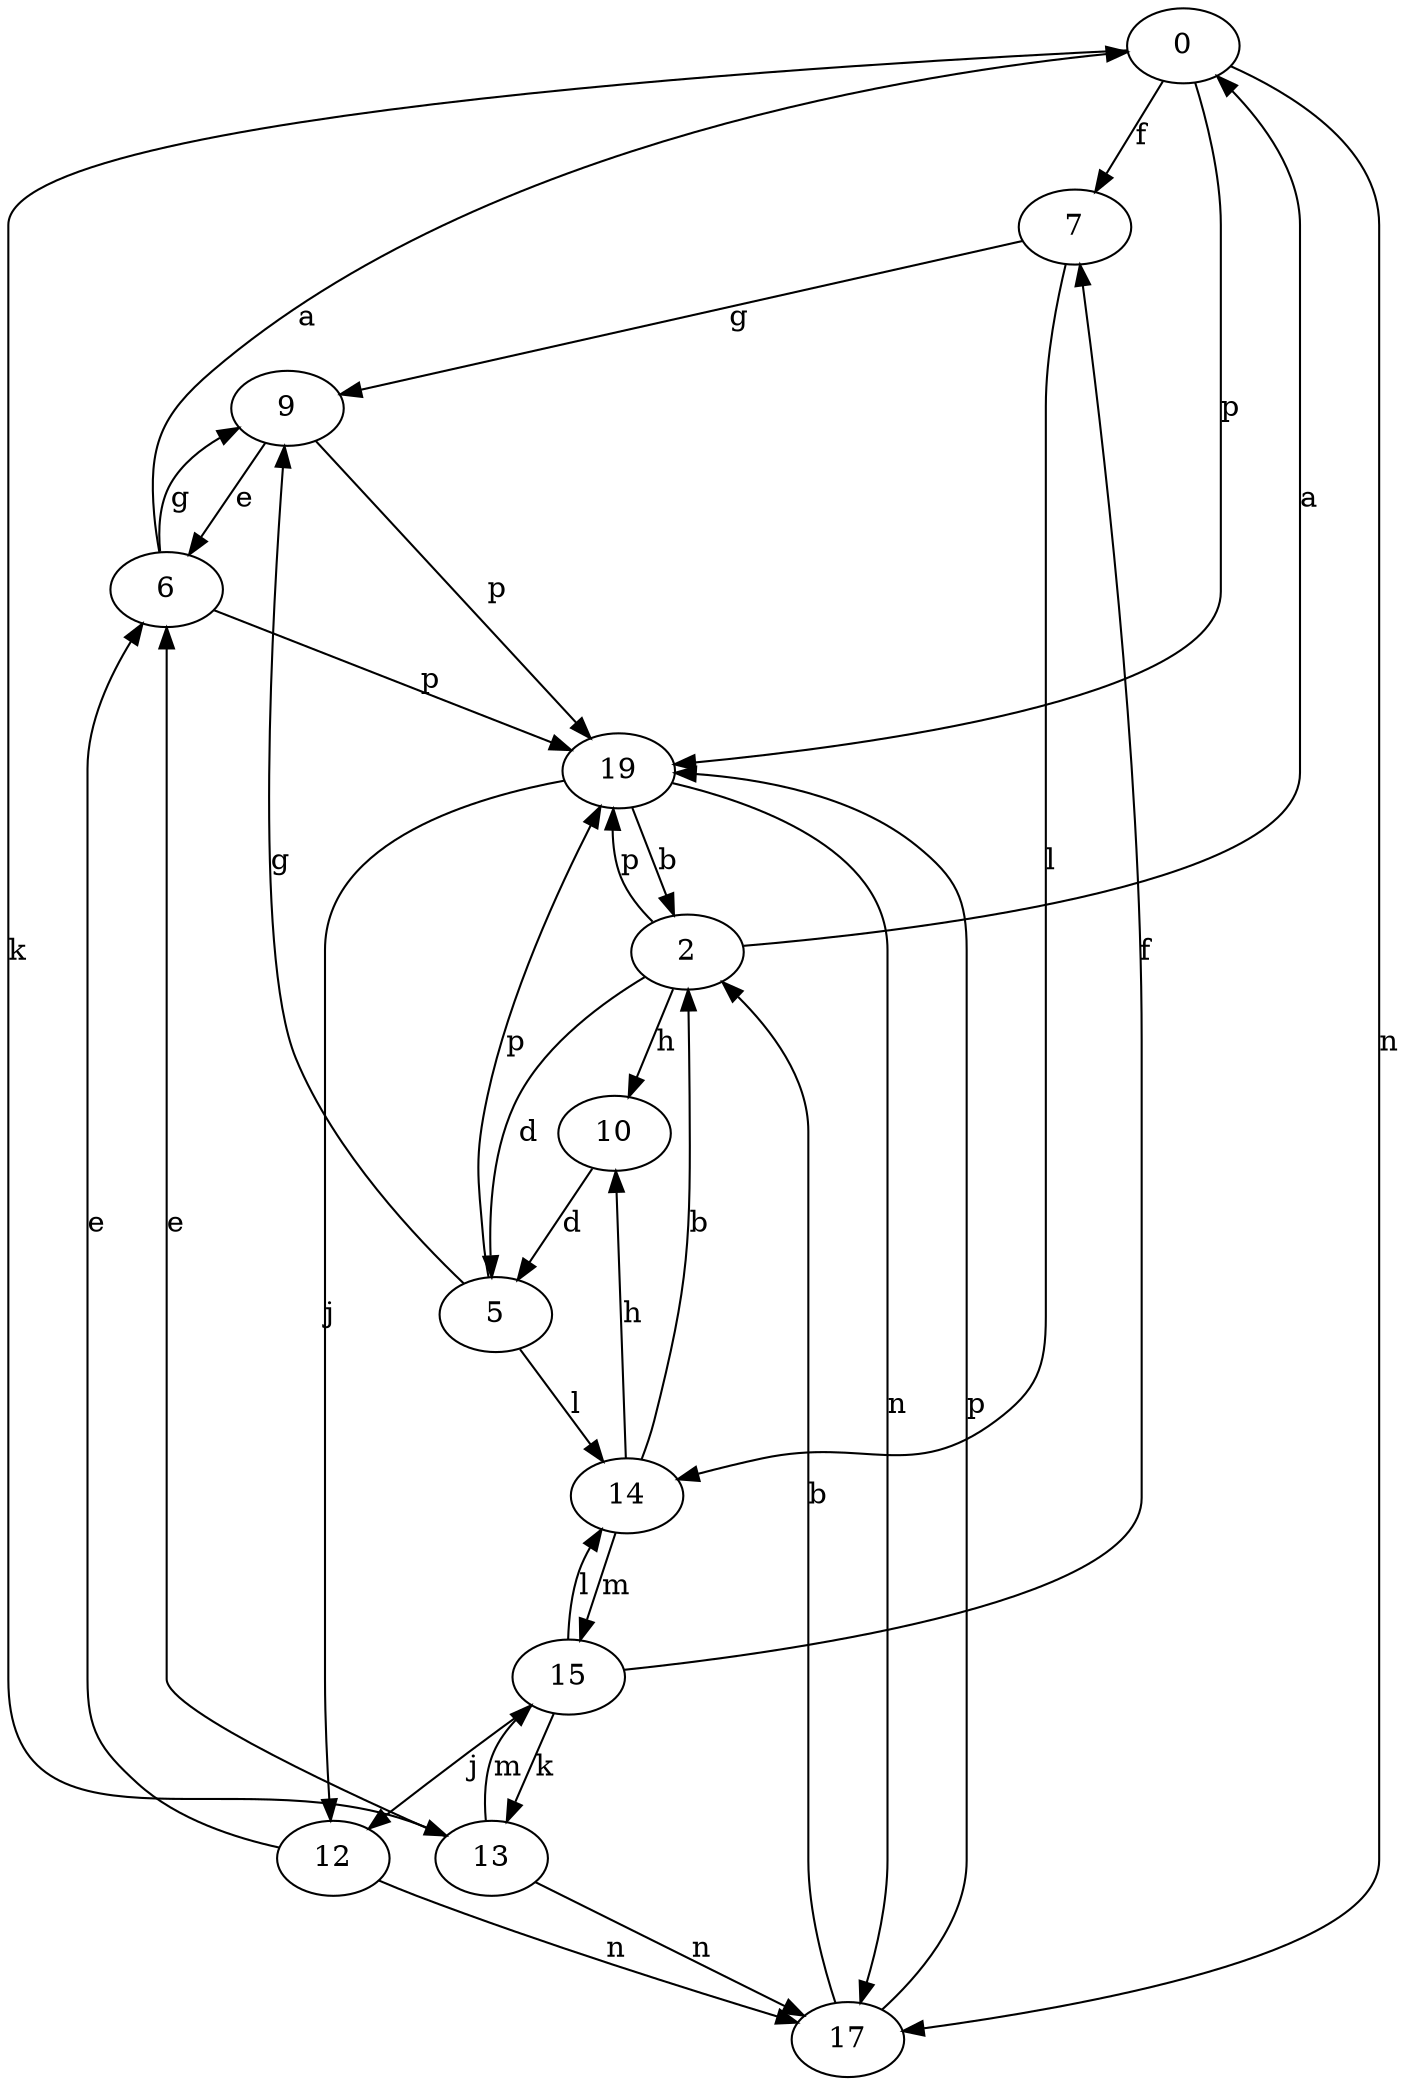 strict digraph  {
0;
2;
5;
6;
7;
9;
10;
12;
13;
14;
15;
17;
19;
0 -> 7  [label=f];
0 -> 13  [label=k];
0 -> 17  [label=n];
0 -> 19  [label=p];
2 -> 0  [label=a];
2 -> 5  [label=d];
2 -> 10  [label=h];
2 -> 19  [label=p];
5 -> 9  [label=g];
5 -> 14  [label=l];
5 -> 19  [label=p];
6 -> 0  [label=a];
6 -> 9  [label=g];
6 -> 19  [label=p];
7 -> 9  [label=g];
7 -> 14  [label=l];
9 -> 6  [label=e];
9 -> 19  [label=p];
10 -> 5  [label=d];
12 -> 6  [label=e];
12 -> 17  [label=n];
13 -> 6  [label=e];
13 -> 15  [label=m];
13 -> 17  [label=n];
14 -> 2  [label=b];
14 -> 10  [label=h];
14 -> 15  [label=m];
15 -> 7  [label=f];
15 -> 12  [label=j];
15 -> 13  [label=k];
15 -> 14  [label=l];
17 -> 2  [label=b];
17 -> 19  [label=p];
19 -> 2  [label=b];
19 -> 12  [label=j];
19 -> 17  [label=n];
}
